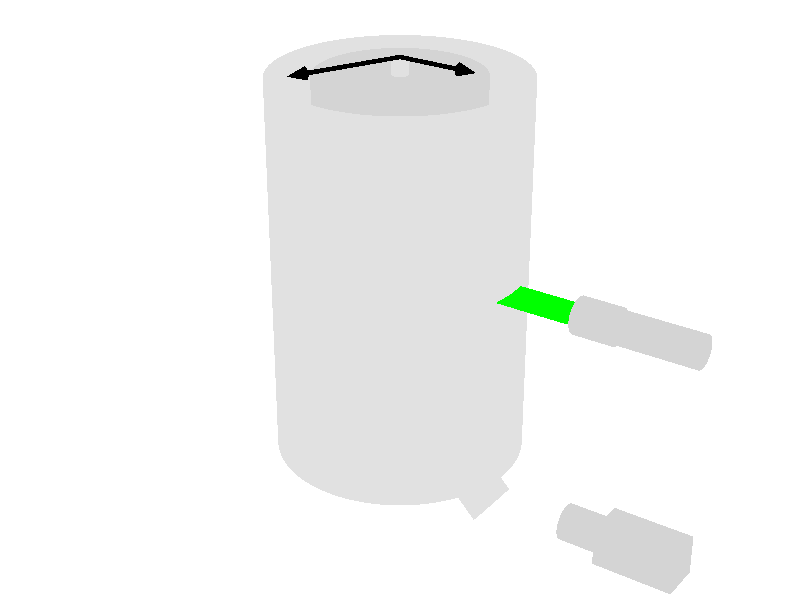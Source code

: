 #include "colors.inc"
#include "textures.inc"

#declare h = 927.0;   // height of tc
#declare hmid = 536.0; // height of mid cylinder
#declare gap = 5.0; // size of gap between cylinders
#declare ric = 200.0; // radius of ic
#declare roc = 279.4; // radius of oc
#declare roco = 305;  // radius of outside of oc
#declare cap = 20;    // thickness of caps
#declare tar = 10;   // thickness of arrows
#declare rar1 = 45;   // position between gap for arrow
#declare Random_1 = seed (5513);
#declare Random_2 = seed (5612);
#declare Random_3 = seed (5716);
#declare camh = -550;   // position between gap for arrow

global_settings { assumed_gamma 1.0 }

camera {
  location <0, 1500, -3200>
  look_at <0, -100, 0>
  angle 30
  //up    <0,1,0>
  //right  <1.5,0,0>
}

background { color White } // to make easy to see

light_source { <300, 0, -1000> White }

// middle cylinder
cylinder {
  <0, -hmid/2, 0>,     // Center of one end
  <0, hmid/2, 0>,     // Center of other end
  ric            // Radius
  //open           // Remove end caps
  texture {
          Chrome_Metal
  }
  finish {
    reflection 0.10
    ambient rgb <0.3,0.1,0.1>  //a pink ambient
  }
  //texture{ pigment{color Gray}
  //  finish{phong .5}}
}

// bot cylinder
cylinder {
  <0, -h/2, 0>,     // Center of one end
  <0, -hmid/2-gap, 0>,     // Center of other end
  ric            // Radius
  //open           // Remove end caps
  //texture{ pigment{color Gray}
  //  finish{phong .5}}
  texture {
          Chrome_Metal
  }
  finish {
    reflection 0.05
  }
}

// top cylinder
cylinder {
  <0, hmid/2+gap, 0>,     // Center of other end
  <0, h/2, 0>,     // Center of one end
  ric            // Radius
  open           // Remove end caps
  //texture{ pigment{color Gray}
  //  finish{phong .5}}
  texture {
          Chrome_Metal
  }
  finish {
    reflection 0.10
  }  
}

disc {
  <0, h/2, 0>,     // Center of one end
  <0, h/2+5, 0>,     // normal
  ric
  texture {
          Chrome_Metal
  }
  finish {
    diffuse .6
    reflection 0.0
  }   
}

// outer cylinder
difference {
    cylinder {
  		<0, -h/2, 0>,     // Center of one end
  		<0, h/2, 0>,     // Center of other end
  		roco
  		open
  	} 
    cylinder {
  		<0, -h/2, 0>,    // Center of one end
  		<0, h/2, 0>,     // Center of other end
  		roc 
  		open
  	}
    texture{ pigment{color Gray transmit .8 }
    //finish{phong .8}
    }
    //interior {ior 1}
}

// top outer cylinder cap
//cylinder {
//  <0, h/2, 0>,    // Center of one end
//  <0, h/2+cap, 0>,     // Center of other end
//  roco           // Radius
//  texture{ pigment{color Gray}finish{phong .8}}
//}

// bottom outer cylinder cap
difference{
  cylinder {
    <0, -h/2, 0>,    // Center of one end
    <0, -h/2-cap, 0>,     // Center of other end
    roco           // Radius
    texture{ pigment{color Gray}finish{phong .9}}
    //texture {
    //  Chrome_Metal
    //}
  }
  difference{
    cylinder {
      <0, -h/2+0.1, 0>,    // Center of one end
      <0, -h/2-cap-0.1, 0>,     // Center of other end
      roco-25          // Radius
    }
    cylinder {
      <0, -h/2+0.2, 0>,    // Center of one end
      <0, -h/2-cap-0.2, 0>,     // Center of other end
      ric-10          // Radius
    }
    box {
        <1000, camh , +60>,
        <-1000, camh + 120, 1000>
        //texture {pigment{color Black}}
        rotate <0, 35, 0>
    }
    box {
        <1000, camh , -60>,
        <-1000, camh + 120, -1000>
        //texture {pigment{color Black}}
        rotate <0, 35, 0>
    }
    box {
        <ric-20, camh , 1000>,
        <-1000, camh + 120, -1000>
        //texture {pigment{color Black}}
        rotate <0, 35, 0>
    }
  }
}

// particle
//sphere {
//	<0, 0, ric + (roc-ric)/2>,
//	4
//  texture {pigment {color White} finish {phong .8}}
//}

disc {
  <0, h/2, 0>,
  <0, h/2+5, 0>,
  roco,
  roc
  texture{ pigment{color Gray transmit .5 }}
}

// shaft
cylinder {
  <0, h/2, 0>,
  <0, h/2+30, 0>,
  20
  pigment{ Gray }
  //texture {
  //        Chrome_Metal
  //}
  finish {
    ambient .2
    diffuse .6
    specular .75
    roughness .001
    reflection {
       .5
    }
  } 
}

// Blue arrow
union {
  difference {
    torus {
      ric+rar1,
      tar
      pigment { color Blue }
    }
    box {
      <ric+rar1+tar, tar , 0>,
      <-ric-rar1-tar, -tar, +ric+rar1+tar>
      rotate <0, 35, 0>
    }
    box {
      <ric+rar1+tar, tar , 0>,
      <-ric-rar1-tar, -tar, +ric+rar1+tar>
      rotate <0, -35, 0>
    }
  }
  cone {
    <-ric-rar1, 0, 0>,
    25,
    <-ric-rar1, 0 , 50>,
    0
    rotate <0, -35, 0>
    pigment { color Blue }
  }
  rotate <0, -30, 0>
  translate <0, 150, 0>
  no_shadow
  rotate <0, clock*360, 0>
}

//// red arrow
//union {
//  difference {
//    torus {
//      roc+rar1,
//      tar
//      pigment { color Red }
//    }
//    box {
//      <roc+rar1+tar, tar , 0>,
//      <-roc-rar1-tar, -tar, +roc+rar1+tar>
//      rotate <0, 40, 0>
//    }
//    box {
//      <roc+rar1+tar, tar , 0>,
//      <-roc-rar1-tar, -tar, +roc+rar1+tar>
//      rotate <0, -40, 0>
//    }
//  }
//  cone {
//    <roc+rar1, 0, 0>,
//    25,
//    <roc+rar1, 0 , 50>,
//    0
//    rotate <0, 40, 0>
//    pigment { color Red }
//  }
//  rotate <0, 30, 0>
//  translate <0, -120, 0>
//  no_shadow
//  rotate <0, clock*-360, 0>
//}

// particles
#for (Cntr, -100, 130, 30)
  cylinder {
    <ric+rar1, Cntr, 0>,
    <ric+rar1, Cntr+0, 50>,
    10
    pigment { color Yellow}
    rotate <0, -20 + int( 200*rand( Random_1) ) , 0>
  }
#end
#for (Cntr, -h/2+20, -140, 30)
  cylinder {
    <ric+rar1, Cntr, 0>,
    <ric+rar1, Cntr+0, 50>,
    10
    pigment { color Yellow}
    rotate <0, -20 + int( 200*rand( Random_2) ) , 0>
  }
#end
#for (Cntr, 170, h/2-40, 30)
  cylinder {
    <ric+rar1, Cntr, 0>,
    <ric+rar1, Cntr+0, 50>,
    10
    pigment { color Yellow}
    rotate <0, -20 + int( 200*rand( Random_3) ) , 0>
  }
#end

// Radius identation
union {
  cylinder {
    <0, h/2+40, 0>,
    <ric-45, h/2+40, 0>,
    5
  }
  cone {
    <ric-45, h/2+40, 0>,
    15,
    <ric, h/2+40, 0>,
    0
  }
  pigment { color Black}
  rotate <0, 35, 0>
}

union {
  cylinder {
    <0, h/2+40, 0>,
    <roc-45, h/2+40, 0>,
    5
  }
  cone {
    <roc-45, h/2+40, 0>,
    15,
    <roc, h/2+40, 0>,
    0
  }
  pigment { color Black}
  rotate <0, 150, 0>
}

// LDA laser
union {
  cylinder {
    <roc+200, 0, 0>,
    <roc+300, 0, 0>,
    45
    texture {
            Chrome_Metal
    }
    finish {
      reflection 0.01
      ambient Black
      //ambient rgb <0.3,0.1,0.1>  //a pink ambient
    }
    no_shadow
  }
  cylinder {
    <roc+300, 0, 0>,
    <roc+500, 0, 0>,
    40
    texture {
            Chrome_Metal
    }
    finish {
      reflection 0.01
      ambient Black
      //ambient rgb <0.3,0.1,0.1>  //a pink ambient
    }
    no_shadow
  }
  rotate <0, 35, 0>
}

//// laser light
union {
  box {
    <roc+200, 2, 50>,
    <ric+10, -2, -50>
    //pigment { color Green transmit .8}
    pigment { color Green}
    no_shadow
  }
  //cylinder {
    //<roc+200, -18, 0>,
    //<ric+40, 0, 0>,
    //2
    ////pigment { color Green transmit .8}
    //pigment { color Green}
    //no_shadow
  //}
  //cylinder {
  //  <roc+200, 0, 18>,
  //  <ric+40, 0, 0>,
  //  2
  //  //pigment { color Green transmit .8}
  //  pigment { color Blue}
  //}
  //cylinder {
  //  <roc+200, 0 -18>,
  //  <ric+40, 0, 0>,
  //  2
  //  //pigment { color Green transmit .8}
  //  pigment { color Blue}
  //}
  rotate <0, 35, 0>
}



// Camera
union {
  cylinder {
    <roc+200, camh, 0>,
    <roc+300, camh, 0>,
    45
  texture {
          Chrome_Metal
  }
  finish {
    reflection 0.05
    ambient Black
    //ambient rgb <0.3,0.1,0.1>  //a pink ambient
  }
    no_shadow
  }
  box {
    <roc+300, camh-50, -50>,
    <roc+500, camh+50, 50>
  texture {
          Chrome_Metal
  }
  finish {
    reflection 0.05
    ambient Black
    //ambient rgb <0.3,0.1,0.1>  //a pink ambient
  }
  }
  rotate <0, 35, 0>
}

// Mirror

box {
  <-5, -60, -80>,
  <5, 60, 80>
  texture {
    Chrome_Metal
    pigment{color Gray}
    finish {
      reflection 0.5
    }
  }
  rotate <0, 0, 45>
  rotate <0, 35, 0>
  translate <roc-80, camh-80, 0>
}
